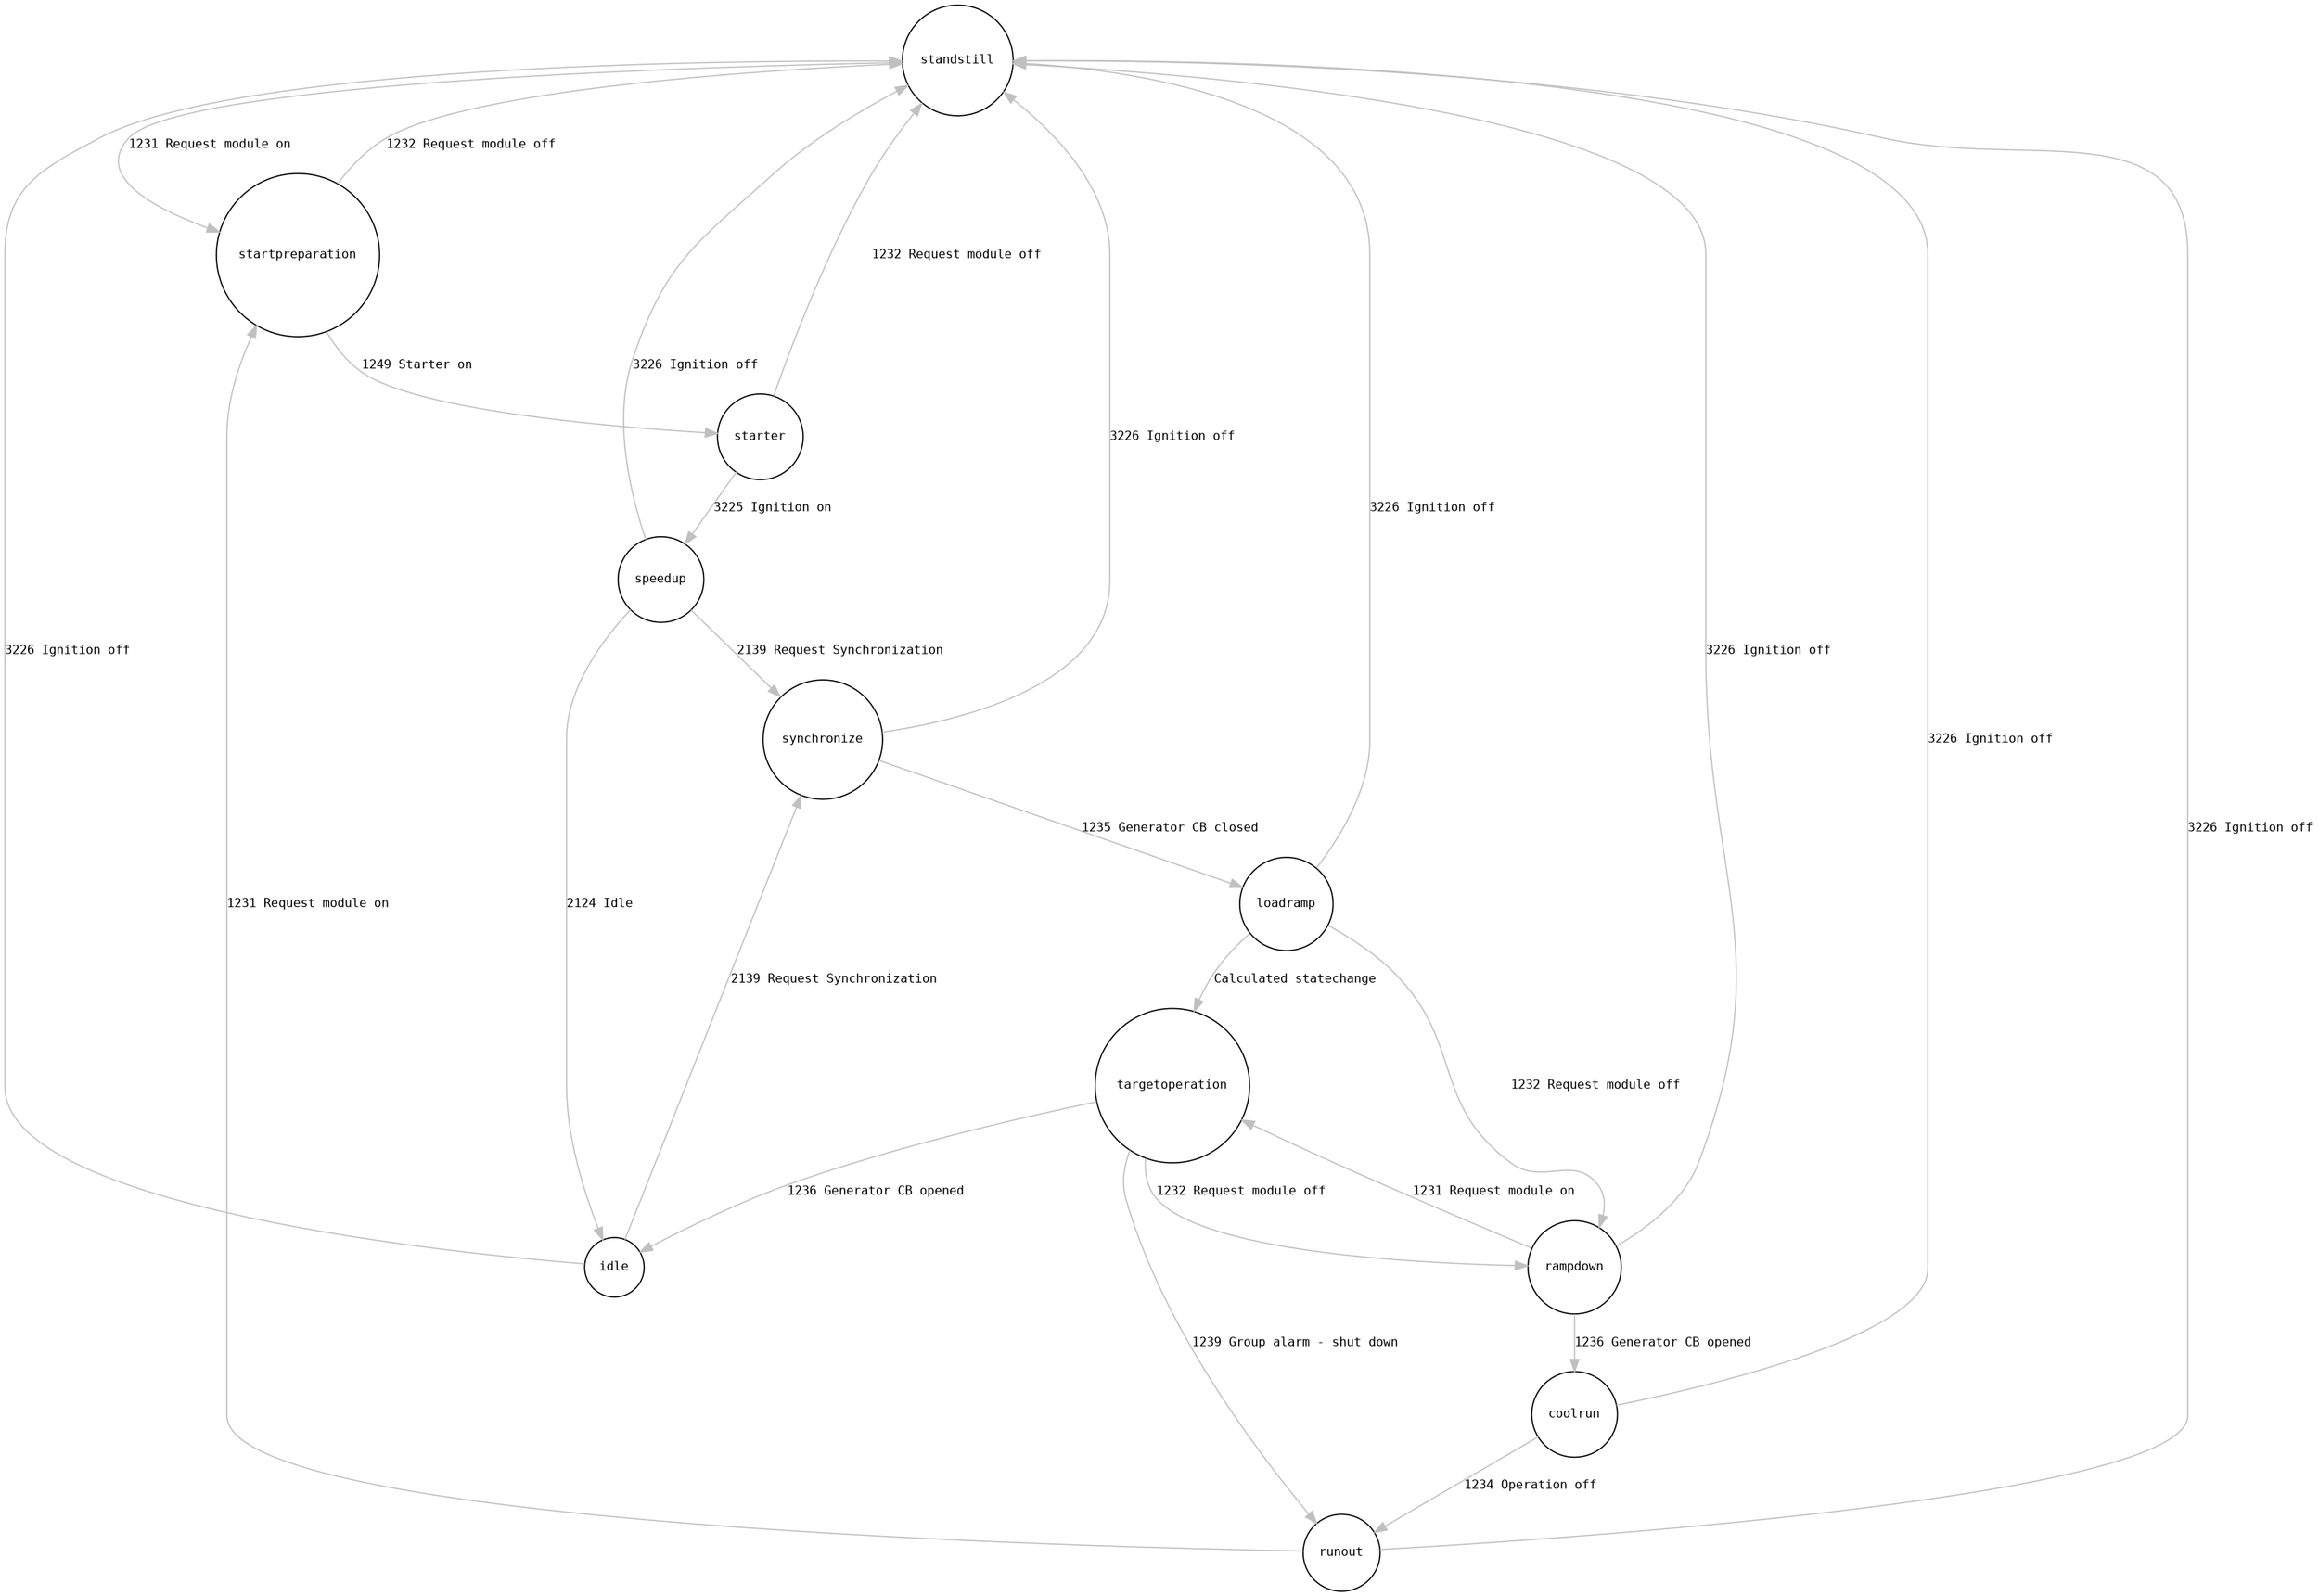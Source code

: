 digraph G {
    graph [rankdir=TB labelfontcolor=red fontname="monospace" nodesep=1 size="20,33"]
    node [fontname="monospace" fontsize=10  shape="circle"]
    edge [fontname="monospace" color="grey" fontsize=10]
    standstill [label="standstill"]
    standstill -> startpreparation [label="1231 Request module on"]
    startpreparation [label="startpreparation"]
    startpreparation -> starter [label="1249 Starter on"]
    startpreparation -> standstill [label="1232 Request module off"]
    starter [label="starter"]
    starter -> speedup [label="3225 Ignition on"]
    starter -> standstill [label="1232 Request module off"]
    speedup [label="speedup"]
    speedup -> idle [label="2124 Idle"]
    speedup -> synchronize [label="2139 Request Synchronization"]
    speedup -> standstill [label="3226 Ignition off"]
    idle [label="idle"]
    idle -> synchronize [label="2139 Request Synchronization"]
    idle -> standstill [label="3226 Ignition off"]
    synchronize [label="synchronize"]
    synchronize -> loadramp [label="1235 Generator CB closed"]
    synchronize -> standstill [label="3226 Ignition off"]
    loadramp [label="loadramp"]
    loadramp -> standstill [label="3226 Ignition off"]
    loadramp -> rampdown [label="1232 Request module off"]
    loadramp -> targetoperation [label="Calculated statechange"]
    targetoperation [label="targetoperation"]
    targetoperation -> rampdown [label="1232 Request module off"]
    targetoperation -> runout [label="1239 Group alarm - shut down"]
    targetoperation -> idle [label="1236 Generator CB opened"]
    rampdown [label="rampdown"]
    rampdown -> coolrun [label="1236 Generator CB opened"]
    rampdown -> standstill [label="3226 Ignition off"]
    rampdown -> targetoperation [label="1231 Request module on"]
    coolrun [label="coolrun"]
    coolrun -> runout [label="1234 Operation off"]
    coolrun -> standstill [label="3226 Ignition off"]
    runout [label="runout"]
    runout -> standstill [label="3226 Ignition off"]
    runout -> startpreparation [label="1231 Request module on"]
}
